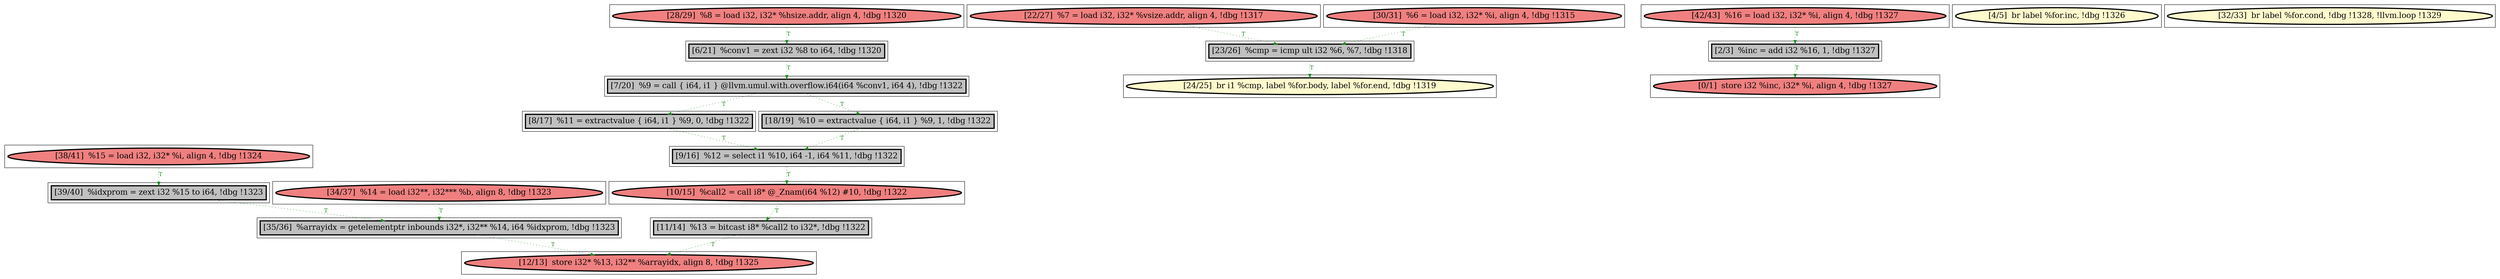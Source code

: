 
digraph G {



node1096->node1083 [style=dotted,color=forestgreen,label="T",fontcolor=forestgreen ]
node1083->node1099 [style=dotted,color=forestgreen,label="T",fontcolor=forestgreen ]
node1098->node1092 [style=dotted,color=forestgreen,label="T",fontcolor=forestgreen ]
node1094->node1087 [style=dotted,color=forestgreen,label="T",fontcolor=forestgreen ]
node1091->node1090 [style=dotted,color=forestgreen,label="T",fontcolor=forestgreen ]
node1090->node1093 [style=dotted,color=forestgreen,label="T",fontcolor=forestgreen ]
node1096->node1086 [style=dotted,color=forestgreen,label="T",fontcolor=forestgreen ]
node1095->node1079 [style=dotted,color=forestgreen,label="T",fontcolor=forestgreen ]
node1099->node1082 [style=dotted,color=forestgreen,label="T",fontcolor=forestgreen ]
node1088->node1094 [style=dotted,color=forestgreen,label="T",fontcolor=forestgreen ]
node1082->node1089 [style=dotted,color=forestgreen,label="T",fontcolor=forestgreen ]
node1089->node1081 [style=dotted,color=forestgreen,label="T",fontcolor=forestgreen ]
node1086->node1099 [style=dotted,color=forestgreen,label="T",fontcolor=forestgreen ]
node1079->node1078 [style=dotted,color=forestgreen,label="T",fontcolor=forestgreen ]
node1085->node1087 [style=dotted,color=forestgreen,label="T",fontcolor=forestgreen ]
node1097->node1090 [style=dotted,color=forestgreen,label="T",fontcolor=forestgreen ]
node1092->node1096 [style=dotted,color=forestgreen,label="T",fontcolor=forestgreen ]
node1087->node1081 [style=dotted,color=forestgreen,label="T",fontcolor=forestgreen ]


subgraph cluster20 {


node1098 [penwidth=3.0,fontsize=20,fillcolor=lightcoral,label="[28/29]  %8 = load i32, i32* %hsize.addr, align 4, !dbg !1320",shape=ellipse,style=filled ]



}

subgraph cluster18 {


node1096 [penwidth=3.0,fontsize=20,fillcolor=grey,label="[7/20]  %9 = call { i64, i1 } @llvm.umul.with.overflow.i64(i64 %conv1, i64 4), !dbg !1322",shape=rectangle,style=filled ]



}

subgraph cluster16 {


node1094 [penwidth=3.0,fontsize=20,fillcolor=grey,label="[39/40]  %idxprom = zext i32 %15 to i64, !dbg !1323",shape=rectangle,style=filled ]



}

subgraph cluster17 {


node1095 [penwidth=3.0,fontsize=20,fillcolor=lightcoral,label="[42/43]  %16 = load i32, i32* %i, align 4, !dbg !1327",shape=ellipse,style=filled ]



}

subgraph cluster4 {


node1082 [penwidth=3.0,fontsize=20,fillcolor=lightcoral,label="[10/15]  %call2 = call i8* @_Znam(i64 %12) #10, !dbg !1322",shape=ellipse,style=filled ]



}

subgraph cluster3 {


node1081 [penwidth=3.0,fontsize=20,fillcolor=lightcoral,label="[12/13]  store i32* %13, i32** %arrayidx, align 8, !dbg !1325",shape=ellipse,style=filled ]



}

subgraph cluster2 {


node1080 [penwidth=3.0,fontsize=20,fillcolor=lemonchiffon,label="[4/5]  br label %for.inc, !dbg !1326",shape=ellipse,style=filled ]



}

subgraph cluster1 {


node1079 [penwidth=3.0,fontsize=20,fillcolor=grey,label="[2/3]  %inc = add i32 %16, 1, !dbg !1327",shape=rectangle,style=filled ]



}

subgraph cluster12 {


node1090 [penwidth=3.0,fontsize=20,fillcolor=grey,label="[23/26]  %cmp = icmp ult i32 %6, %7, !dbg !1318",shape=rectangle,style=filled ]



}

subgraph cluster5 {


node1083 [penwidth=3.0,fontsize=20,fillcolor=grey,label="[8/17]  %11 = extractvalue { i64, i1 } %9, 0, !dbg !1322",shape=rectangle,style=filled ]



}

subgraph cluster0 {


node1078 [penwidth=3.0,fontsize=20,fillcolor=lightcoral,label="[0/1]  store i32 %inc, i32* %i, align 4, !dbg !1327",shape=ellipse,style=filled ]



}

subgraph cluster6 {


node1084 [penwidth=3.0,fontsize=20,fillcolor=lemonchiffon,label="[32/33]  br label %for.cond, !dbg !1328, !llvm.loop !1329",shape=ellipse,style=filled ]



}

subgraph cluster14 {


node1092 [penwidth=3.0,fontsize=20,fillcolor=grey,label="[6/21]  %conv1 = zext i32 %8 to i64, !dbg !1320",shape=rectangle,style=filled ]



}

subgraph cluster7 {


node1085 [penwidth=3.0,fontsize=20,fillcolor=lightcoral,label="[34/37]  %14 = load i32**, i32*** %b, align 8, !dbg !1323",shape=ellipse,style=filled ]



}

subgraph cluster8 {


node1086 [penwidth=3.0,fontsize=20,fillcolor=grey,label="[18/19]  %10 = extractvalue { i64, i1 } %9, 1, !dbg !1322",shape=rectangle,style=filled ]



}

subgraph cluster21 {


node1099 [penwidth=3.0,fontsize=20,fillcolor=grey,label="[9/16]  %12 = select i1 %10, i64 -1, i64 %11, !dbg !1322",shape=rectangle,style=filled ]



}

subgraph cluster9 {


node1087 [penwidth=3.0,fontsize=20,fillcolor=grey,label="[35/36]  %arrayidx = getelementptr inbounds i32*, i32** %14, i64 %idxprom, !dbg !1323",shape=rectangle,style=filled ]



}

subgraph cluster19 {


node1097 [penwidth=3.0,fontsize=20,fillcolor=lightcoral,label="[30/31]  %6 = load i32, i32* %i, align 4, !dbg !1315",shape=ellipse,style=filled ]



}

subgraph cluster10 {


node1088 [penwidth=3.0,fontsize=20,fillcolor=lightcoral,label="[38/41]  %15 = load i32, i32* %i, align 4, !dbg !1324",shape=ellipse,style=filled ]



}

subgraph cluster11 {


node1089 [penwidth=3.0,fontsize=20,fillcolor=grey,label="[11/14]  %13 = bitcast i8* %call2 to i32*, !dbg !1322",shape=rectangle,style=filled ]



}

subgraph cluster13 {


node1091 [penwidth=3.0,fontsize=20,fillcolor=lightcoral,label="[22/27]  %7 = load i32, i32* %vsize.addr, align 4, !dbg !1317",shape=ellipse,style=filled ]



}

subgraph cluster15 {


node1093 [penwidth=3.0,fontsize=20,fillcolor=lemonchiffon,label="[24/25]  br i1 %cmp, label %for.body, label %for.end, !dbg !1319",shape=ellipse,style=filled ]



}

}
